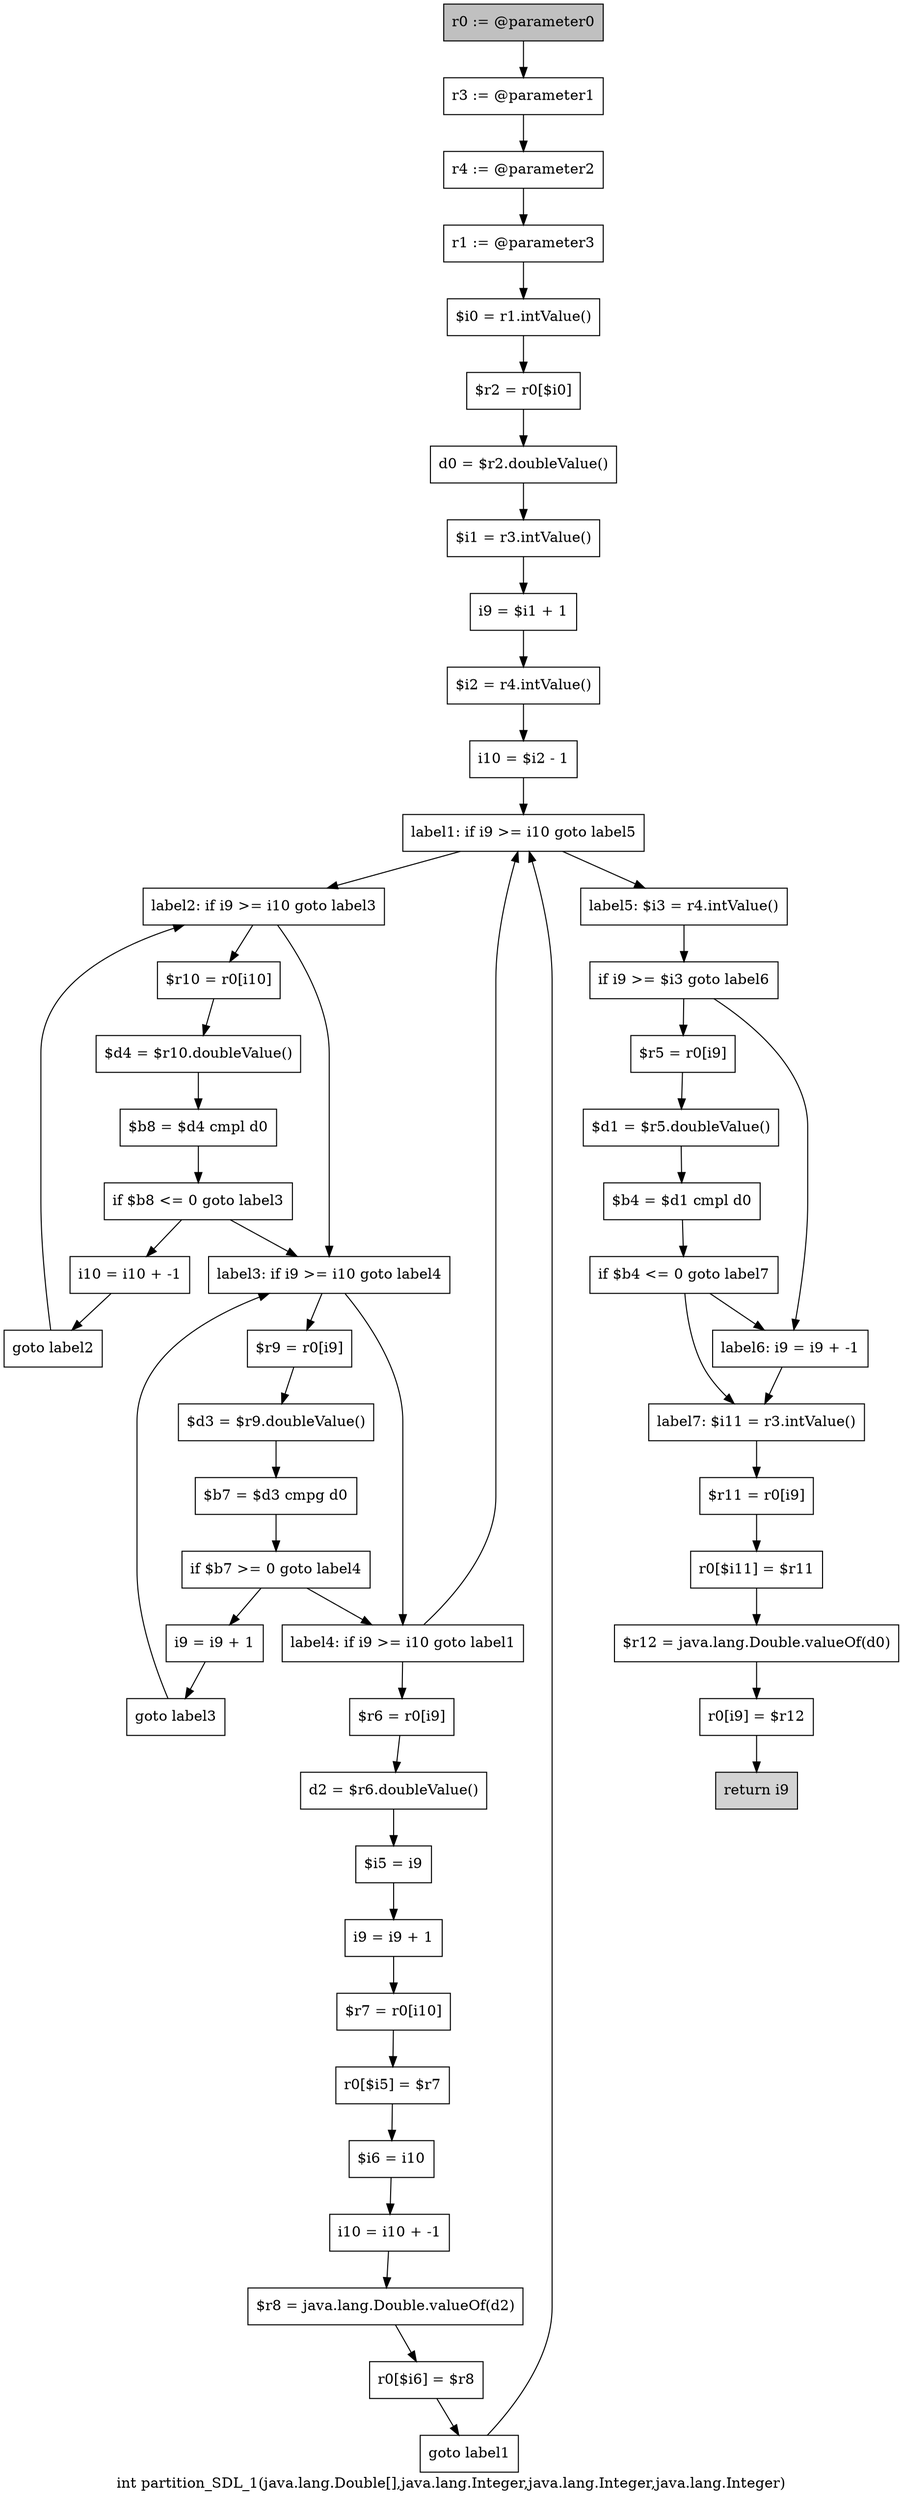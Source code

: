 digraph "int partition_SDL_1(java.lang.Double[],java.lang.Integer,java.lang.Integer,java.lang.Integer)" {
    label="int partition_SDL_1(java.lang.Double[],java.lang.Integer,java.lang.Integer,java.lang.Integer)";
    node [shape=box];
    "0" [style=filled,fillcolor=gray,label="r0 := @parameter0",];
    "1" [label="r3 := @parameter1",];
    "0"->"1";
    "2" [label="r4 := @parameter2",];
    "1"->"2";
    "3" [label="r1 := @parameter3",];
    "2"->"3";
    "4" [label="$i0 = r1.intValue()",];
    "3"->"4";
    "5" [label="$r2 = r0[$i0]",];
    "4"->"5";
    "6" [label="d0 = $r2.doubleValue()",];
    "5"->"6";
    "7" [label="$i1 = r3.intValue()",];
    "6"->"7";
    "8" [label="i9 = $i1 + 1",];
    "7"->"8";
    "9" [label="$i2 = r4.intValue()",];
    "8"->"9";
    "10" [label="i10 = $i2 - 1",];
    "9"->"10";
    "11" [label="label1: if i9 >= i10 goto label5",];
    "10"->"11";
    "12" [label="label2: if i9 >= i10 goto label3",];
    "11"->"12";
    "38" [label="label5: $i3 = r4.intValue()",];
    "11"->"38";
    "13" [label="$r10 = r0[i10]",];
    "12"->"13";
    "19" [label="label3: if i9 >= i10 goto label4",];
    "12"->"19";
    "14" [label="$d4 = $r10.doubleValue()",];
    "13"->"14";
    "15" [label="$b8 = $d4 cmpl d0",];
    "14"->"15";
    "16" [label="if $b8 <= 0 goto label3",];
    "15"->"16";
    "17" [label="i10 = i10 + -1",];
    "16"->"17";
    "16"->"19";
    "18" [label="goto label2",];
    "17"->"18";
    "18"->"12";
    "20" [label="$r9 = r0[i9]",];
    "19"->"20";
    "26" [label="label4: if i9 >= i10 goto label1",];
    "19"->"26";
    "21" [label="$d3 = $r9.doubleValue()",];
    "20"->"21";
    "22" [label="$b7 = $d3 cmpg d0",];
    "21"->"22";
    "23" [label="if $b7 >= 0 goto label4",];
    "22"->"23";
    "24" [label="i9 = i9 + 1",];
    "23"->"24";
    "23"->"26";
    "25" [label="goto label3",];
    "24"->"25";
    "25"->"19";
    "26"->"11";
    "27" [label="$r6 = r0[i9]",];
    "26"->"27";
    "28" [label="d2 = $r6.doubleValue()",];
    "27"->"28";
    "29" [label="$i5 = i9",];
    "28"->"29";
    "30" [label="i9 = i9 + 1",];
    "29"->"30";
    "31" [label="$r7 = r0[i10]",];
    "30"->"31";
    "32" [label="r0[$i5] = $r7",];
    "31"->"32";
    "33" [label="$i6 = i10",];
    "32"->"33";
    "34" [label="i10 = i10 + -1",];
    "33"->"34";
    "35" [label="$r8 = java.lang.Double.valueOf(d2)",];
    "34"->"35";
    "36" [label="r0[$i6] = $r8",];
    "35"->"36";
    "37" [label="goto label1",];
    "36"->"37";
    "37"->"11";
    "39" [label="if i9 >= $i3 goto label6",];
    "38"->"39";
    "40" [label="$r5 = r0[i9]",];
    "39"->"40";
    "44" [label="label6: i9 = i9 + -1",];
    "39"->"44";
    "41" [label="$d1 = $r5.doubleValue()",];
    "40"->"41";
    "42" [label="$b4 = $d1 cmpl d0",];
    "41"->"42";
    "43" [label="if $b4 <= 0 goto label7",];
    "42"->"43";
    "43"->"44";
    "45" [label="label7: $i11 = r3.intValue()",];
    "43"->"45";
    "44"->"45";
    "46" [label="$r11 = r0[i9]",];
    "45"->"46";
    "47" [label="r0[$i11] = $r11",];
    "46"->"47";
    "48" [label="$r12 = java.lang.Double.valueOf(d0)",];
    "47"->"48";
    "49" [label="r0[i9] = $r12",];
    "48"->"49";
    "50" [style=filled,fillcolor=lightgray,label="return i9",];
    "49"->"50";
}
